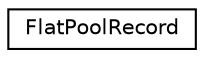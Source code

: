 digraph "Graphical Class Hierarchy"
{
 // LATEX_PDF_SIZE
  edge [fontname="Helvetica",fontsize="10",labelfontname="Helvetica",labelfontsize="10"];
  node [fontname="Helvetica",fontsize="10",shape=record];
  rankdir="LR";
  Node0 [label="FlatPoolRecord",height=0.2,width=0.4,color="black", fillcolor="white", style="filled",URL="$classmoja_1_1modules_1_1cbm_1_1FlatPoolRecord.html",tooltip=" "];
}
